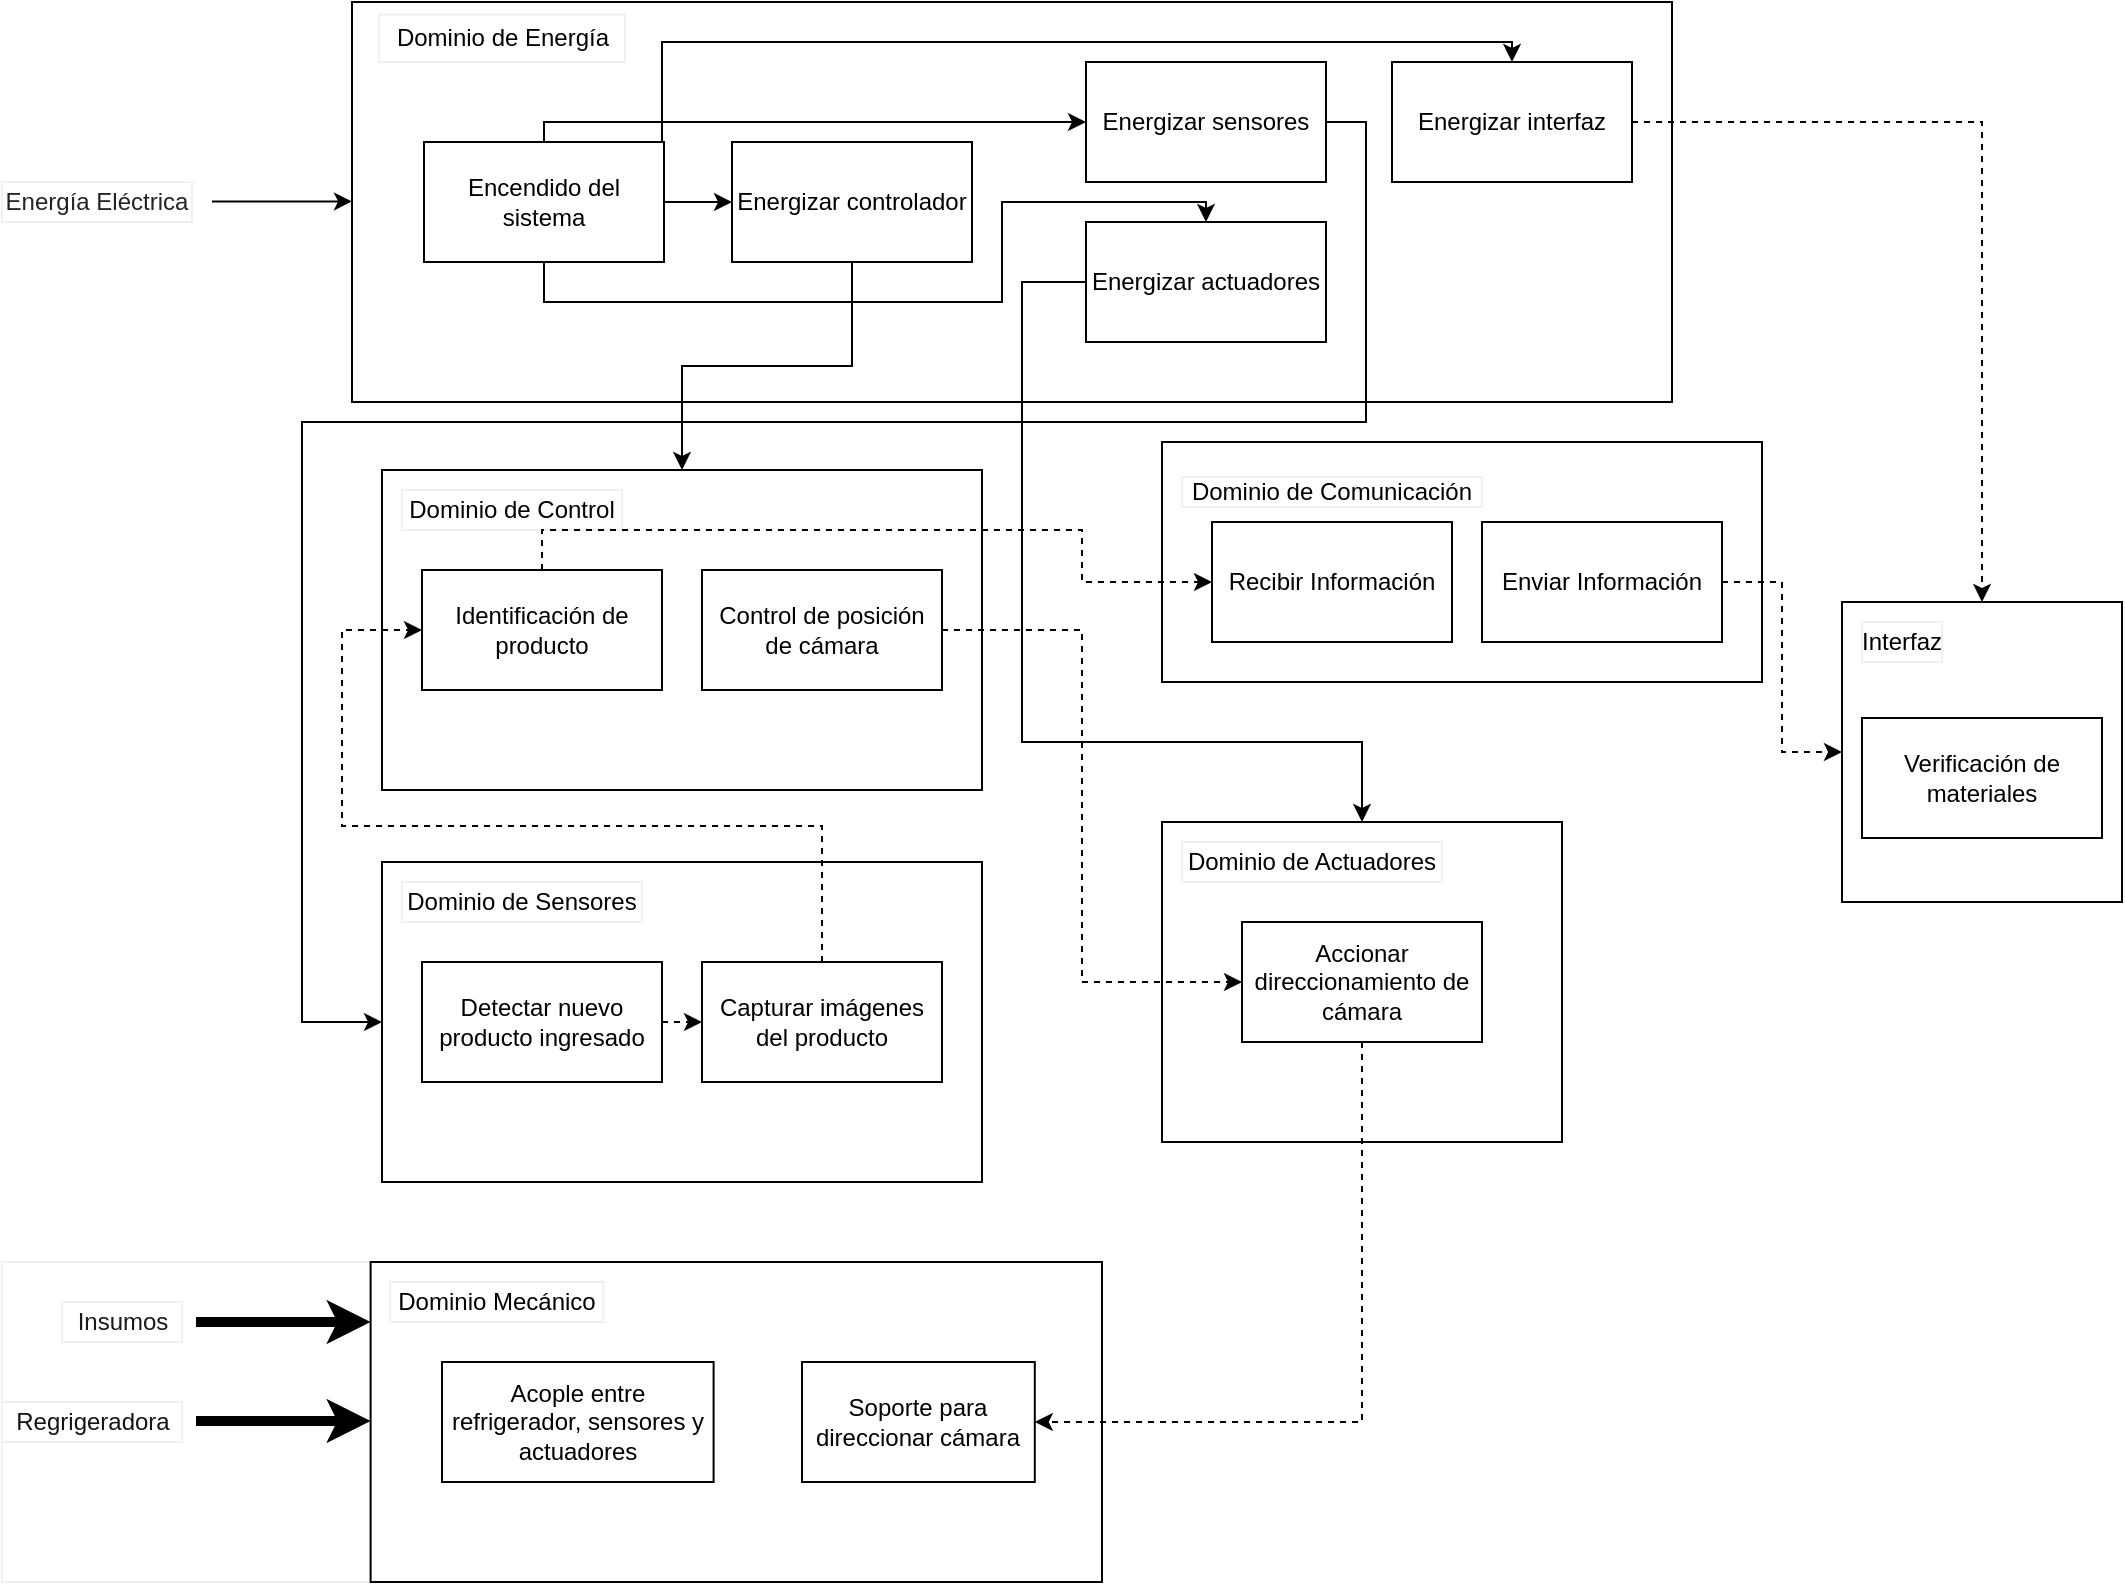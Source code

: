 <mxfile>
    <diagram id="PNwv0Jcf_oZSKRM4mfyL" name="Page-1">
        <mxGraphModel dx="683" dy="430" grid="1" gridSize="10" guides="1" tooltips="1" connect="1" arrows="1" fold="1" page="1" pageScale="1" pageWidth="1169" pageHeight="827" math="0" shadow="0">
            <root>
                <mxCell id="0"/>
                <mxCell id="1" parent="0"/>
                <mxCell id="11" value="" style="group;strokeColor=#f0f0f0;" vertex="1" connectable="0" parent="1">
                    <mxGeometry x="250" y="450" width="300" height="160" as="geometry"/>
                </mxCell>
                <mxCell id="6" value="" style="rounded=0;whiteSpace=wrap;html=1;" vertex="1" parent="11">
                    <mxGeometry width="300" height="160" as="geometry"/>
                </mxCell>
                <mxCell id="7" value="Dominio de Sensores" style="text;html=1;fillColor=none;align=center;verticalAlign=middle;whiteSpace=wrap;rounded=0;strokeColor=#f0f0f0;" vertex="1" parent="11">
                    <mxGeometry x="10" y="10" width="120" height="20" as="geometry"/>
                </mxCell>
                <mxCell id="61" style="edgeStyle=orthogonalEdgeStyle;rounded=0;jumpStyle=none;orthogonalLoop=1;jettySize=auto;html=1;exitX=1;exitY=0.5;exitDx=0;exitDy=0;entryX=0;entryY=0.5;entryDx=0;entryDy=0;dashed=1;strokeWidth=1;" edge="1" parent="11" source="35" target="36">
                    <mxGeometry relative="1" as="geometry"/>
                </mxCell>
                <mxCell id="35" value="Detectar nuevo producto ingresado" style="rounded=0;whiteSpace=wrap;html=1;" vertex="1" parent="11">
                    <mxGeometry x="20" y="50" width="120" height="60" as="geometry"/>
                </mxCell>
                <mxCell id="36" value="Capturar imágenes del producto" style="rounded=0;whiteSpace=wrap;html=1;" vertex="1" parent="11">
                    <mxGeometry x="160" y="50" width="120" height="60" as="geometry"/>
                </mxCell>
                <mxCell id="14" value="" style="group;strokeColor=#f0f0f0;" vertex="1" connectable="0" parent="1">
                    <mxGeometry x="250" y="254" width="300" height="160" as="geometry"/>
                </mxCell>
                <mxCell id="15" value="" style="rounded=0;whiteSpace=wrap;html=1;" vertex="1" parent="14">
                    <mxGeometry width="300" height="160" as="geometry"/>
                </mxCell>
                <mxCell id="16" value="Dominio de Control" style="text;html=1;fillColor=none;align=center;verticalAlign=middle;whiteSpace=wrap;rounded=0;strokeColor=#f0f0f0;" vertex="1" parent="14">
                    <mxGeometry x="10" y="10" width="110" height="20" as="geometry"/>
                </mxCell>
                <mxCell id="39" value="Identificación de producto" style="rounded=0;whiteSpace=wrap;html=1;" vertex="1" parent="14">
                    <mxGeometry x="20" y="50" width="120" height="60" as="geometry"/>
                </mxCell>
                <mxCell id="40" value="Control de posición de cámara" style="rounded=0;whiteSpace=wrap;html=1;" vertex="1" parent="14">
                    <mxGeometry x="160" y="50" width="120" height="60" as="geometry"/>
                </mxCell>
                <mxCell id="34" value="" style="group;strokeColor=#f0f0f0;fontColor=#FCFCFC;" vertex="1" connectable="0" parent="1">
                    <mxGeometry x="60" y="650" width="550" height="160" as="geometry"/>
                </mxCell>
                <mxCell id="4" value="" style="endArrow=classic;html=1;strokeWidth=5;" edge="1" parent="34">
                    <mxGeometry width="50" height="50" as="geometry">
                        <mxPoint x="97" y="79.5" as="sourcePoint"/>
                        <mxPoint x="184.3" y="79.5" as="targetPoint"/>
                    </mxGeometry>
                </mxCell>
                <mxCell id="5" value="&lt;font&gt;Regrigeradora&lt;/font&gt;" style="text;html=1;align=center;verticalAlign=middle;resizable=0;points=[];autosize=1;strokeColor=#f0f0f0;fontColor=#141414;" vertex="1" parent="34">
                    <mxGeometry y="70" width="90" height="20" as="geometry"/>
                </mxCell>
                <mxCell id="2" value="" style="rounded=0;whiteSpace=wrap;html=1;" vertex="1" parent="34">
                    <mxGeometry x="184.3" width="365.7" height="160" as="geometry"/>
                </mxCell>
                <mxCell id="3" value="Dominio Mecánico" style="text;html=1;fillColor=none;align=center;verticalAlign=middle;whiteSpace=wrap;rounded=0;strokeColor=#f0f0f0;" vertex="1" parent="34">
                    <mxGeometry x="194.0" y="10" width="106.7" height="20" as="geometry"/>
                </mxCell>
                <mxCell id="32" value="Acople entre refrigerador, sensores y actuadores" style="rounded=0;whiteSpace=wrap;html=1;" vertex="1" parent="34">
                    <mxGeometry x="220.0" y="50" width="135.8" height="60" as="geometry"/>
                </mxCell>
                <mxCell id="33" value="Soporte para direccionar cámara" style="rounded=0;whiteSpace=wrap;html=1;" vertex="1" parent="34">
                    <mxGeometry x="400.0" y="50" width="116.4" height="60" as="geometry"/>
                </mxCell>
                <mxCell id="80" value="" style="endArrow=classic;html=1;strokeWidth=5;" edge="1" parent="34">
                    <mxGeometry x="-60" y="-699.5" width="50" height="50" as="geometry">
                        <mxPoint x="97" y="30" as="sourcePoint"/>
                        <mxPoint x="184.3" y="30" as="targetPoint"/>
                    </mxGeometry>
                </mxCell>
                <mxCell id="81" value="&lt;font&gt;Insumos&lt;/font&gt;" style="text;html=1;align=center;verticalAlign=middle;resizable=0;points=[];autosize=1;strokeColor=#f0f0f0;fontColor=#191919;" vertex="1" parent="34">
                    <mxGeometry x="30" y="20" width="60" height="20" as="geometry"/>
                </mxCell>
                <mxCell id="38" value="" style="group;strokeColor=#f0f0f0;" vertex="1" connectable="0" parent="1">
                    <mxGeometry x="640" y="430" width="200" height="160" as="geometry"/>
                </mxCell>
                <mxCell id="8" value="" style="rounded=0;whiteSpace=wrap;html=1;" vertex="1" parent="38">
                    <mxGeometry width="200" height="160" as="geometry"/>
                </mxCell>
                <mxCell id="9" value="Dominio de Actuadores" style="text;html=1;fillColor=none;align=center;verticalAlign=middle;whiteSpace=wrap;rounded=0;strokeColor=#f0f0f0;" vertex="1" parent="38">
                    <mxGeometry x="10" y="10" width="130" height="20" as="geometry"/>
                </mxCell>
                <mxCell id="37" value="Accionar direccionamiento de cámara" style="rounded=0;whiteSpace=wrap;html=1;" vertex="1" parent="38">
                    <mxGeometry x="40" y="50" width="120" height="60" as="geometry"/>
                </mxCell>
                <mxCell id="49" value="" style="group;strokeColor=#f0f0f0;" vertex="1" connectable="0" parent="1">
                    <mxGeometry x="235" y="20" width="660" height="200" as="geometry"/>
                </mxCell>
                <mxCell id="23" value="" style="rounded=0;whiteSpace=wrap;html=1;" vertex="1" parent="49">
                    <mxGeometry width="660" height="200" as="geometry"/>
                </mxCell>
                <mxCell id="24" value="Dominio de Energía" style="text;html=1;fillColor=none;align=center;verticalAlign=middle;whiteSpace=wrap;rounded=0;strokeColor=#f0f0f0;" vertex="1" parent="49">
                    <mxGeometry x="13.5" y="6.25" width="123" height="23.75" as="geometry"/>
                </mxCell>
                <mxCell id="43" value="Energizar controlador" style="rounded=0;whiteSpace=wrap;html=1;" vertex="1" parent="49">
                    <mxGeometry x="190" y="70" width="120" height="60" as="geometry"/>
                </mxCell>
                <mxCell id="44" value="Energizar sensores" style="rounded=0;whiteSpace=wrap;html=1;" vertex="1" parent="49">
                    <mxGeometry x="367" y="30" width="120" height="60" as="geometry"/>
                </mxCell>
                <mxCell id="45" value="Energizar actuadores" style="rounded=0;whiteSpace=wrap;html=1;" vertex="1" parent="49">
                    <mxGeometry x="367" y="110" width="120" height="60" as="geometry"/>
                </mxCell>
                <mxCell id="46" value="Energizar interfaz" style="rounded=0;whiteSpace=wrap;html=1;" vertex="1" parent="49">
                    <mxGeometry x="520" y="30" width="120" height="60" as="geometry"/>
                </mxCell>
                <mxCell id="74" style="edgeStyle=orthogonalEdgeStyle;rounded=0;jumpStyle=none;orthogonalLoop=1;jettySize=auto;html=1;exitX=1;exitY=0.5;exitDx=0;exitDy=0;entryX=0;entryY=0.5;entryDx=0;entryDy=0;strokeWidth=1;" edge="1" parent="49" source="48" target="43">
                    <mxGeometry relative="1" as="geometry"/>
                </mxCell>
                <mxCell id="75" style="edgeStyle=orthogonalEdgeStyle;rounded=0;jumpStyle=none;orthogonalLoop=1;jettySize=auto;html=1;exitX=0.5;exitY=0;exitDx=0;exitDy=0;entryX=0;entryY=0.5;entryDx=0;entryDy=0;strokeWidth=1;" edge="1" parent="49" source="48" target="44">
                    <mxGeometry relative="1" as="geometry">
                        <Array as="points">
                            <mxPoint x="96" y="60"/>
                        </Array>
                    </mxGeometry>
                </mxCell>
                <mxCell id="76" style="edgeStyle=orthogonalEdgeStyle;rounded=0;jumpStyle=none;orthogonalLoop=1;jettySize=auto;html=1;exitX=0.5;exitY=1;exitDx=0;exitDy=0;entryX=0.5;entryY=0;entryDx=0;entryDy=0;strokeWidth=1;" edge="1" parent="49" source="48" target="45">
                    <mxGeometry relative="1" as="geometry">
                        <Array as="points">
                            <mxPoint x="96" y="150"/>
                            <mxPoint x="325" y="150"/>
                            <mxPoint x="325" y="100"/>
                            <mxPoint x="427" y="100"/>
                        </Array>
                    </mxGeometry>
                </mxCell>
                <mxCell id="77" style="edgeStyle=orthogonalEdgeStyle;rounded=0;jumpStyle=none;orthogonalLoop=1;jettySize=auto;html=1;exitX=0.25;exitY=0;exitDx=0;exitDy=0;entryX=0.5;entryY=0;entryDx=0;entryDy=0;strokeWidth=1;" edge="1" parent="49" source="48" target="46">
                    <mxGeometry relative="1" as="geometry">
                        <Array as="points">
                            <mxPoint x="155" y="70"/>
                            <mxPoint x="155" y="20"/>
                            <mxPoint x="580" y="20"/>
                        </Array>
                    </mxGeometry>
                </mxCell>
                <mxCell id="48" value="Encendido del sistema" style="rounded=0;whiteSpace=wrap;html=1;" vertex="1" parent="49">
                    <mxGeometry x="36" y="70" width="120" height="60" as="geometry"/>
                </mxCell>
                <mxCell id="53" value="" style="group;strokeColor=#f0f0f0;" vertex="1" connectable="0" parent="1">
                    <mxGeometry x="980" y="320" width="140" height="150" as="geometry"/>
                </mxCell>
                <mxCell id="29" value="" style="rounded=0;whiteSpace=wrap;html=1;" vertex="1" parent="53">
                    <mxGeometry width="140" height="150" as="geometry"/>
                </mxCell>
                <mxCell id="50" value="Verificación de materiales" style="rounded=0;whiteSpace=wrap;html=1;" vertex="1" parent="53">
                    <mxGeometry x="10" y="58" width="120" height="60" as="geometry"/>
                </mxCell>
                <mxCell id="52" value="Interfaz" style="text;html=1;fillColor=none;align=center;verticalAlign=middle;whiteSpace=wrap;rounded=0;strokeColor=#f0f0f0;" vertex="1" parent="53">
                    <mxGeometry x="10" y="10" width="40" height="20" as="geometry"/>
                </mxCell>
                <mxCell id="56" style="edgeStyle=orthogonalEdgeStyle;rounded=0;orthogonalLoop=1;jettySize=auto;html=1;strokeWidth=1;dashed=1;" edge="1" parent="1" source="37" target="33">
                    <mxGeometry relative="1" as="geometry">
                        <Array as="points">
                            <mxPoint x="740" y="730"/>
                        </Array>
                    </mxGeometry>
                </mxCell>
                <mxCell id="59" style="edgeStyle=orthogonalEdgeStyle;rounded=0;orthogonalLoop=1;jettySize=auto;html=1;exitX=0.5;exitY=0;exitDx=0;exitDy=0;dashed=1;strokeWidth=1;entryX=0;entryY=0.5;entryDx=0;entryDy=0;" edge="1" parent="1" source="36" target="39">
                    <mxGeometry relative="1" as="geometry">
                        <mxPoint x="180" y="420" as="targetPoint"/>
                        <Array as="points">
                            <mxPoint x="470" y="432"/>
                            <mxPoint x="230" y="432"/>
                            <mxPoint x="230" y="334"/>
                        </Array>
                    </mxGeometry>
                </mxCell>
                <mxCell id="60" style="edgeStyle=orthogonalEdgeStyle;rounded=0;jumpStyle=none;orthogonalLoop=1;jettySize=auto;html=1;exitX=1;exitY=0.5;exitDx=0;exitDy=0;entryX=0;entryY=0.5;entryDx=0;entryDy=0;dashed=1;strokeWidth=1;" edge="1" parent="1" source="40" target="37">
                    <mxGeometry relative="1" as="geometry">
                        <Array as="points">
                            <mxPoint x="600" y="334"/>
                            <mxPoint x="600" y="510"/>
                        </Array>
                    </mxGeometry>
                </mxCell>
                <mxCell id="62" value="" style="endArrow=classic;html=1;strokeWidth=1;" edge="1" parent="1">
                    <mxGeometry width="50" height="50" relative="1" as="geometry">
                        <mxPoint x="165" y="119.71" as="sourcePoint"/>
                        <mxPoint x="235" y="119.71" as="targetPoint"/>
                    </mxGeometry>
                </mxCell>
                <mxCell id="63" value="Energía Eléctrica" style="text;html=1;fillColor=none;align=center;verticalAlign=middle;whiteSpace=wrap;rounded=0;strokeColor=#f0f0f0;fontColor=#242424;" vertex="1" parent="1">
                    <mxGeometry x="60" y="110" width="95" height="20" as="geometry"/>
                </mxCell>
                <mxCell id="67" value="" style="group;strokeColor=#f0f0f0;" vertex="1" connectable="0" parent="1">
                    <mxGeometry x="640" y="240" width="300" height="120" as="geometry"/>
                </mxCell>
                <mxCell id="18" value="" style="rounded=0;whiteSpace=wrap;html=1;" vertex="1" parent="67">
                    <mxGeometry width="300" height="120" as="geometry"/>
                </mxCell>
                <mxCell id="19" value="Dominio de Comunicación" style="text;html=1;fillColor=none;align=center;verticalAlign=middle;whiteSpace=wrap;rounded=0;strokeColor=#f0f0f0;" vertex="1" parent="67">
                    <mxGeometry x="10" y="17.5" width="150" height="15" as="geometry"/>
                </mxCell>
                <mxCell id="41" value="Enviar Información" style="rounded=0;whiteSpace=wrap;html=1;" vertex="1" parent="67">
                    <mxGeometry x="160" y="40" width="120" height="60" as="geometry"/>
                </mxCell>
                <mxCell id="42" value="Recibir Información" style="rounded=0;whiteSpace=wrap;html=1;" vertex="1" parent="67">
                    <mxGeometry x="25" y="40" width="120" height="60" as="geometry"/>
                </mxCell>
                <mxCell id="68" style="edgeStyle=orthogonalEdgeStyle;rounded=0;jumpStyle=none;orthogonalLoop=1;jettySize=auto;html=1;exitX=0.5;exitY=0;exitDx=0;exitDy=0;entryX=0;entryY=0.5;entryDx=0;entryDy=0;dashed=1;strokeWidth=1;" edge="1" parent="1" source="39" target="42">
                    <mxGeometry relative="1" as="geometry">
                        <Array as="points">
                            <mxPoint x="330" y="284"/>
                            <mxPoint x="600" y="284"/>
                            <mxPoint x="600" y="310"/>
                        </Array>
                    </mxGeometry>
                </mxCell>
                <mxCell id="69" style="edgeStyle=orthogonalEdgeStyle;rounded=0;jumpStyle=none;orthogonalLoop=1;jettySize=auto;html=1;exitX=1;exitY=0.5;exitDx=0;exitDy=0;entryX=0;entryY=0.5;entryDx=0;entryDy=0;dashed=1;strokeWidth=1;" edge="1" parent="1" source="41" target="29">
                    <mxGeometry relative="1" as="geometry"/>
                </mxCell>
                <mxCell id="70" style="edgeStyle=orthogonalEdgeStyle;rounded=0;jumpStyle=none;orthogonalLoop=1;jettySize=auto;html=1;exitX=1;exitY=0.5;exitDx=0;exitDy=0;entryX=0.5;entryY=0;entryDx=0;entryDy=0;dashed=1;strokeWidth=1;" edge="1" parent="1" source="46" target="29">
                    <mxGeometry relative="1" as="geometry"/>
                </mxCell>
                <mxCell id="72" style="edgeStyle=orthogonalEdgeStyle;rounded=0;jumpStyle=none;orthogonalLoop=1;jettySize=auto;html=1;exitX=0;exitY=0.5;exitDx=0;exitDy=0;entryX=0.5;entryY=0;entryDx=0;entryDy=0;strokeWidth=1;" edge="1" parent="1" source="45" target="8">
                    <mxGeometry relative="1" as="geometry">
                        <Array as="points">
                            <mxPoint x="570" y="160"/>
                            <mxPoint x="570" y="390"/>
                            <mxPoint x="740" y="390"/>
                        </Array>
                    </mxGeometry>
                </mxCell>
                <mxCell id="73" style="edgeStyle=orthogonalEdgeStyle;rounded=0;jumpStyle=none;orthogonalLoop=1;jettySize=auto;html=1;exitX=0.5;exitY=1;exitDx=0;exitDy=0;entryX=0.5;entryY=0;entryDx=0;entryDy=0;strokeWidth=1;" edge="1" parent="1" source="43" target="15">
                    <mxGeometry relative="1" as="geometry"/>
                </mxCell>
                <mxCell id="78" style="edgeStyle=orthogonalEdgeStyle;rounded=0;jumpStyle=none;orthogonalLoop=1;jettySize=auto;html=1;exitX=1;exitY=0.5;exitDx=0;exitDy=0;entryX=0;entryY=0.5;entryDx=0;entryDy=0;strokeWidth=1;" edge="1" parent="1" source="44" target="6">
                    <mxGeometry relative="1" as="geometry">
                        <Array as="points">
                            <mxPoint x="742" y="80"/>
                            <mxPoint x="742" y="230"/>
                            <mxPoint x="210" y="230"/>
                            <mxPoint x="210" y="530"/>
                        </Array>
                    </mxGeometry>
                </mxCell>
            </root>
        </mxGraphModel>
    </diagram>
</mxfile>